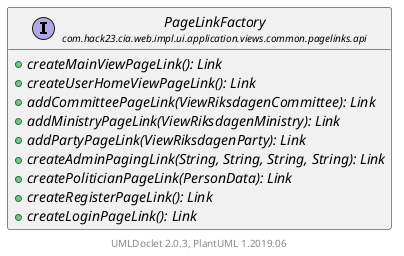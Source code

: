 @startuml
    set namespaceSeparator none
    hide empty fields
    hide empty methods

    interface "<size:14>PageLinkFactory\n<size:10>com.hack23.cia.web.impl.ui.application.views.common.pagelinks.api" as com.hack23.cia.web.impl.ui.application.views.common.pagelinks.api.PageLinkFactory [[PageLinkFactory.html]] {
        {abstract} +createMainViewPageLink(): Link
        {abstract} +createUserHomeViewPageLink(): Link
        {abstract} +addCommitteePageLink(ViewRiksdagenCommittee): Link
        {abstract} +addMinistryPageLink(ViewRiksdagenMinistry): Link
        {abstract} +addPartyPageLink(ViewRiksdagenParty): Link
        {abstract} +createAdminPagingLink(String, String, String, String): Link
        {abstract} +createPoliticianPageLink(PersonData): Link
        {abstract} +createRegisterPageLink(): Link
        {abstract} +createLoginPageLink(): Link
    }

    center footer UMLDoclet 2.0.3, PlantUML 1.2019.06
@enduml

